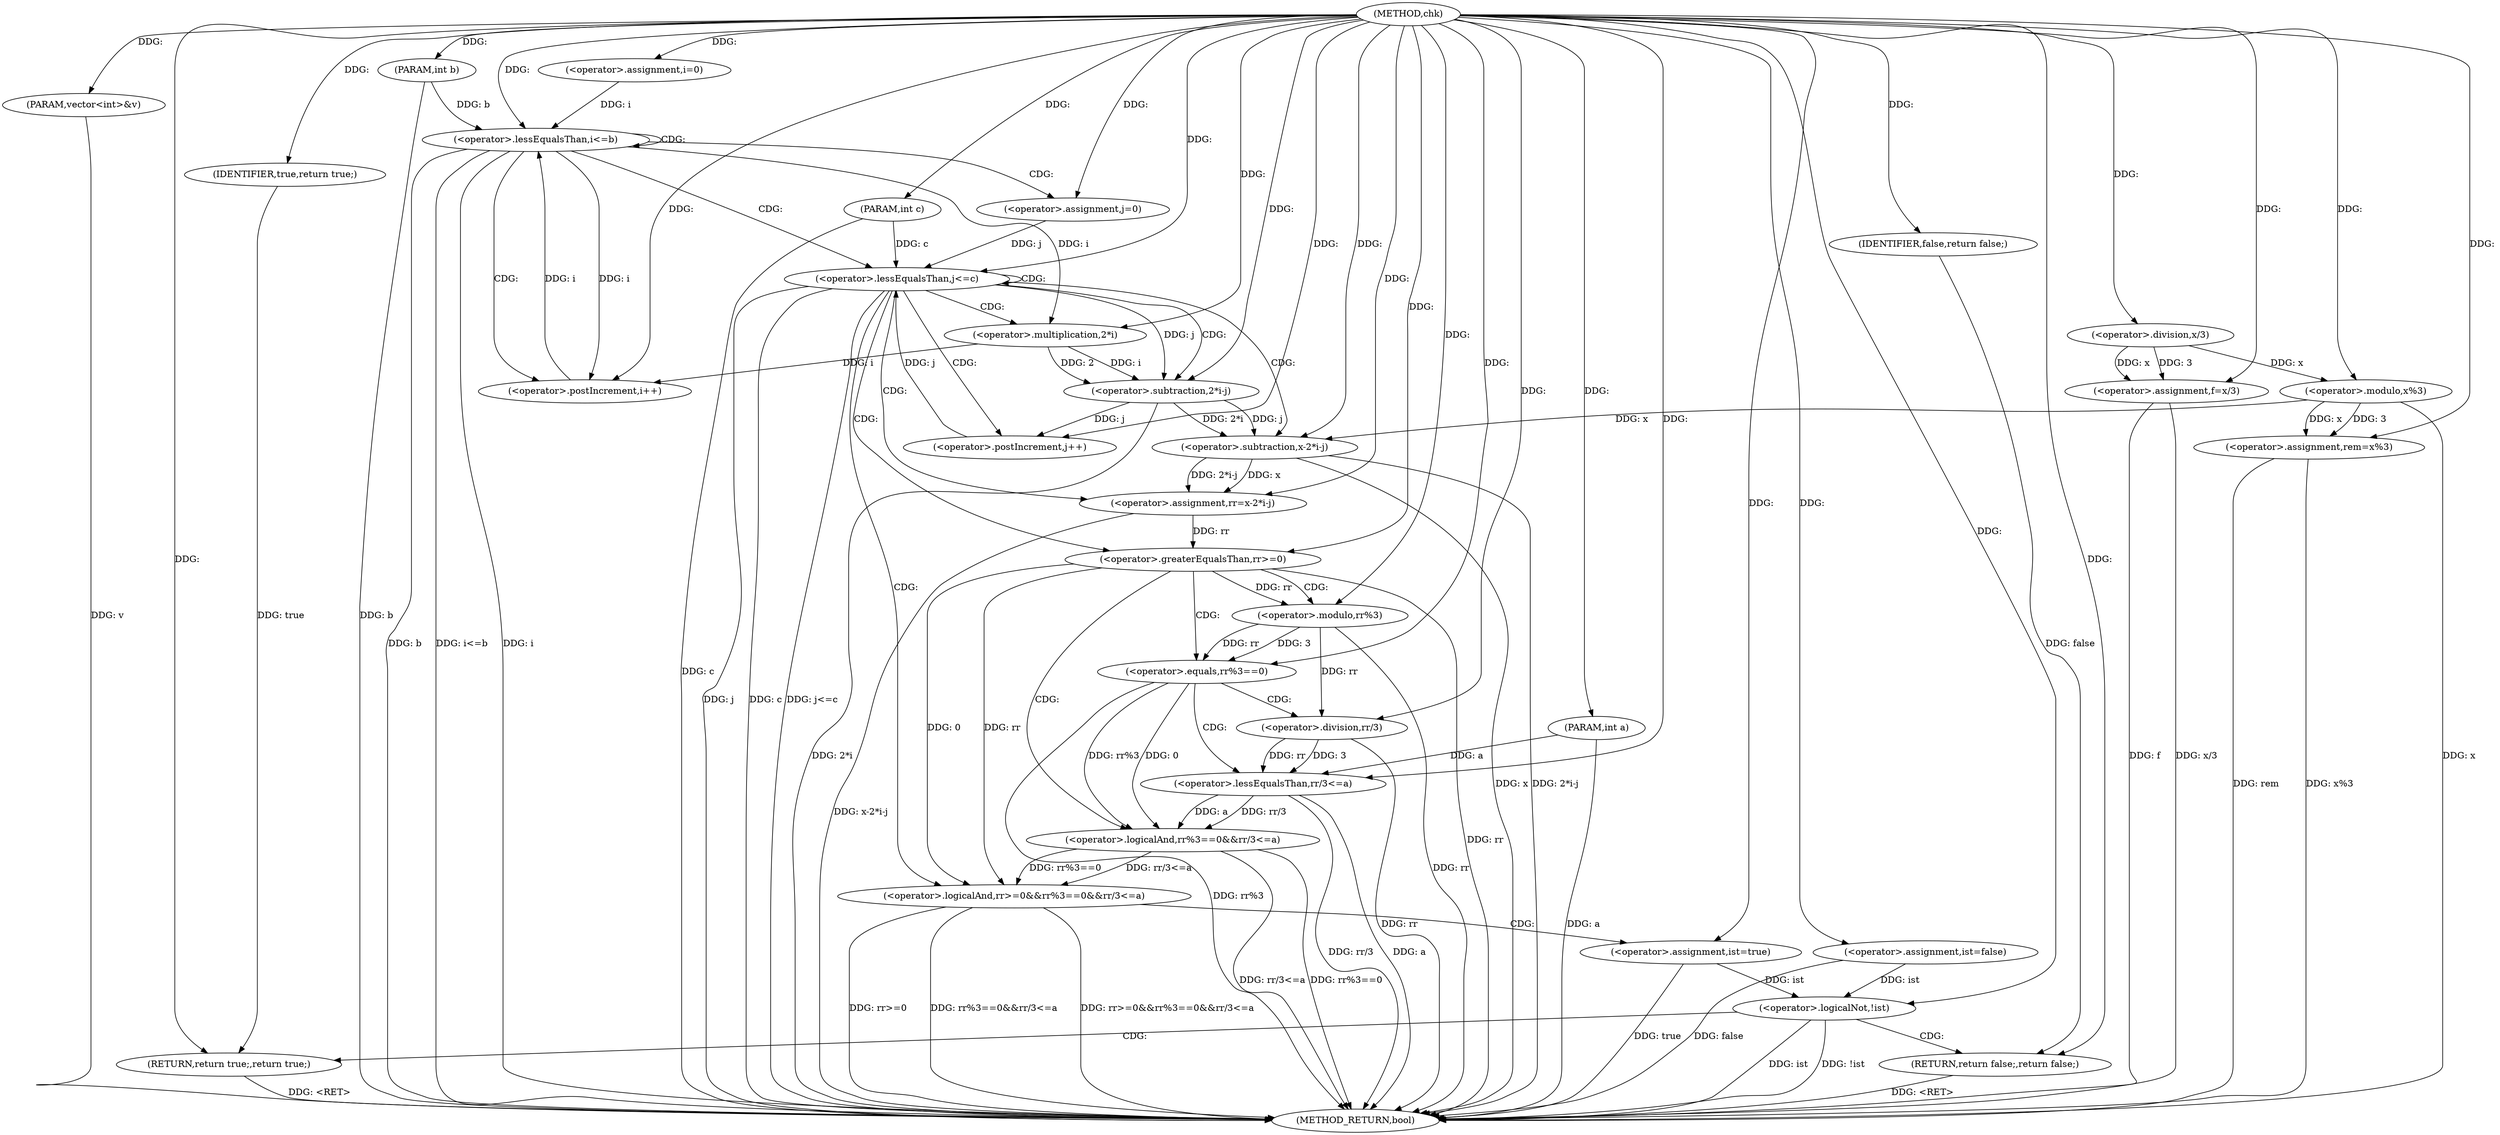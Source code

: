 digraph "chk" {  
"1000101" [label = "(METHOD,chk)" ]
"1000184" [label = "(METHOD_RETURN,bool)" ]
"1000102" [label = "(PARAM,vector<int>&v)" ]
"1000103" [label = "(PARAM,int a)" ]
"1000104" [label = "(PARAM,int b)" ]
"1000105" [label = "(PARAM,int c)" ]
"1000182" [label = "(RETURN,return true;,return true;)" ]
"1000110" [label = "(<operator>.assignment,f=x/3)" ]
"1000116" [label = "(<operator>.assignment,rem=x%3)" ]
"1000122" [label = "(<operator>.assignment,ist=false)" ]
"1000183" [label = "(IDENTIFIER,true,return true;)" ]
"1000127" [label = "(<operator>.assignment,i=0)" ]
"1000130" [label = "(<operator>.lessEqualsThan,i<=b)" ]
"1000133" [label = "(<operator>.postIncrement,i++)" ]
"1000178" [label = "(<operator>.logicalNot,!ist)" ]
"1000180" [label = "(RETURN,return false;,return false;)" ]
"1000112" [label = "(<operator>.division,x/3)" ]
"1000118" [label = "(<operator>.modulo,x%3)" ]
"1000181" [label = "(IDENTIFIER,false,return false;)" ]
"1000138" [label = "(<operator>.assignment,j=0)" ]
"1000141" [label = "(<operator>.lessEqualsThan,j<=c)" ]
"1000144" [label = "(<operator>.postIncrement,j++)" ]
"1000148" [label = "(<operator>.assignment,rr=x-2*i-j)" ]
"1000158" [label = "(<operator>.logicalAnd,rr>=0&&rr%3==0&&rr/3<=a)" ]
"1000150" [label = "(<operator>.subtraction,x-2*i-j)" ]
"1000174" [label = "(<operator>.assignment,ist=true)" ]
"1000152" [label = "(<operator>.subtraction,2*i-j)" ]
"1000159" [label = "(<operator>.greaterEqualsThan,rr>=0)" ]
"1000162" [label = "(<operator>.logicalAnd,rr%3==0&&rr/3<=a)" ]
"1000153" [label = "(<operator>.multiplication,2*i)" ]
"1000163" [label = "(<operator>.equals,rr%3==0)" ]
"1000168" [label = "(<operator>.lessEqualsThan,rr/3<=a)" ]
"1000164" [label = "(<operator>.modulo,rr%3)" ]
"1000169" [label = "(<operator>.division,rr/3)" ]
  "1000102" -> "1000184"  [ label = "DDG: v"] 
  "1000103" -> "1000184"  [ label = "DDG: a"] 
  "1000104" -> "1000184"  [ label = "DDG: b"] 
  "1000105" -> "1000184"  [ label = "DDG: c"] 
  "1000110" -> "1000184"  [ label = "DDG: f"] 
  "1000110" -> "1000184"  [ label = "DDG: x/3"] 
  "1000116" -> "1000184"  [ label = "DDG: rem"] 
  "1000118" -> "1000184"  [ label = "DDG: x"] 
  "1000116" -> "1000184"  [ label = "DDG: x%3"] 
  "1000130" -> "1000184"  [ label = "DDG: i"] 
  "1000130" -> "1000184"  [ label = "DDG: b"] 
  "1000130" -> "1000184"  [ label = "DDG: i<=b"] 
  "1000178" -> "1000184"  [ label = "DDG: ist"] 
  "1000178" -> "1000184"  [ label = "DDG: !ist"] 
  "1000141" -> "1000184"  [ label = "DDG: j"] 
  "1000141" -> "1000184"  [ label = "DDG: c"] 
  "1000141" -> "1000184"  [ label = "DDG: j<=c"] 
  "1000150" -> "1000184"  [ label = "DDG: x"] 
  "1000152" -> "1000184"  [ label = "DDG: 2*i"] 
  "1000150" -> "1000184"  [ label = "DDG: 2*i-j"] 
  "1000148" -> "1000184"  [ label = "DDG: x-2*i-j"] 
  "1000159" -> "1000184"  [ label = "DDG: rr"] 
  "1000158" -> "1000184"  [ label = "DDG: rr>=0"] 
  "1000164" -> "1000184"  [ label = "DDG: rr"] 
  "1000163" -> "1000184"  [ label = "DDG: rr%3"] 
  "1000162" -> "1000184"  [ label = "DDG: rr%3==0"] 
  "1000169" -> "1000184"  [ label = "DDG: rr"] 
  "1000168" -> "1000184"  [ label = "DDG: rr/3"] 
  "1000168" -> "1000184"  [ label = "DDG: a"] 
  "1000162" -> "1000184"  [ label = "DDG: rr/3<=a"] 
  "1000158" -> "1000184"  [ label = "DDG: rr%3==0&&rr/3<=a"] 
  "1000158" -> "1000184"  [ label = "DDG: rr>=0&&rr%3==0&&rr/3<=a"] 
  "1000182" -> "1000184"  [ label = "DDG: <RET>"] 
  "1000180" -> "1000184"  [ label = "DDG: <RET>"] 
  "1000122" -> "1000184"  [ label = "DDG: false"] 
  "1000174" -> "1000184"  [ label = "DDG: true"] 
  "1000101" -> "1000102"  [ label = "DDG: "] 
  "1000101" -> "1000103"  [ label = "DDG: "] 
  "1000101" -> "1000104"  [ label = "DDG: "] 
  "1000101" -> "1000105"  [ label = "DDG: "] 
  "1000183" -> "1000182"  [ label = "DDG: true"] 
  "1000101" -> "1000182"  [ label = "DDG: "] 
  "1000112" -> "1000110"  [ label = "DDG: x"] 
  "1000112" -> "1000110"  [ label = "DDG: 3"] 
  "1000118" -> "1000116"  [ label = "DDG: 3"] 
  "1000118" -> "1000116"  [ label = "DDG: x"] 
  "1000101" -> "1000122"  [ label = "DDG: "] 
  "1000101" -> "1000183"  [ label = "DDG: "] 
  "1000101" -> "1000110"  [ label = "DDG: "] 
  "1000101" -> "1000116"  [ label = "DDG: "] 
  "1000101" -> "1000127"  [ label = "DDG: "] 
  "1000181" -> "1000180"  [ label = "DDG: false"] 
  "1000101" -> "1000180"  [ label = "DDG: "] 
  "1000101" -> "1000112"  [ label = "DDG: "] 
  "1000112" -> "1000118"  [ label = "DDG: x"] 
  "1000101" -> "1000118"  [ label = "DDG: "] 
  "1000127" -> "1000130"  [ label = "DDG: i"] 
  "1000133" -> "1000130"  [ label = "DDG: i"] 
  "1000101" -> "1000130"  [ label = "DDG: "] 
  "1000104" -> "1000130"  [ label = "DDG: b"] 
  "1000130" -> "1000133"  [ label = "DDG: i"] 
  "1000153" -> "1000133"  [ label = "DDG: i"] 
  "1000101" -> "1000133"  [ label = "DDG: "] 
  "1000122" -> "1000178"  [ label = "DDG: ist"] 
  "1000174" -> "1000178"  [ label = "DDG: ist"] 
  "1000101" -> "1000178"  [ label = "DDG: "] 
  "1000101" -> "1000181"  [ label = "DDG: "] 
  "1000101" -> "1000138"  [ label = "DDG: "] 
  "1000138" -> "1000141"  [ label = "DDG: j"] 
  "1000144" -> "1000141"  [ label = "DDG: j"] 
  "1000101" -> "1000141"  [ label = "DDG: "] 
  "1000105" -> "1000141"  [ label = "DDG: c"] 
  "1000152" -> "1000144"  [ label = "DDG: j"] 
  "1000101" -> "1000144"  [ label = "DDG: "] 
  "1000150" -> "1000148"  [ label = "DDG: x"] 
  "1000150" -> "1000148"  [ label = "DDG: 2*i-j"] 
  "1000101" -> "1000148"  [ label = "DDG: "] 
  "1000118" -> "1000150"  [ label = "DDG: x"] 
  "1000101" -> "1000150"  [ label = "DDG: "] 
  "1000152" -> "1000150"  [ label = "DDG: j"] 
  "1000152" -> "1000150"  [ label = "DDG: 2*i"] 
  "1000159" -> "1000158"  [ label = "DDG: 0"] 
  "1000159" -> "1000158"  [ label = "DDG: rr"] 
  "1000162" -> "1000158"  [ label = "DDG: rr%3==0"] 
  "1000162" -> "1000158"  [ label = "DDG: rr/3<=a"] 
  "1000101" -> "1000174"  [ label = "DDG: "] 
  "1000153" -> "1000152"  [ label = "DDG: i"] 
  "1000153" -> "1000152"  [ label = "DDG: 2"] 
  "1000141" -> "1000152"  [ label = "DDG: j"] 
  "1000101" -> "1000152"  [ label = "DDG: "] 
  "1000148" -> "1000159"  [ label = "DDG: rr"] 
  "1000101" -> "1000159"  [ label = "DDG: "] 
  "1000163" -> "1000162"  [ label = "DDG: rr%3"] 
  "1000163" -> "1000162"  [ label = "DDG: 0"] 
  "1000168" -> "1000162"  [ label = "DDG: a"] 
  "1000168" -> "1000162"  [ label = "DDG: rr/3"] 
  "1000101" -> "1000153"  [ label = "DDG: "] 
  "1000130" -> "1000153"  [ label = "DDG: i"] 
  "1000164" -> "1000163"  [ label = "DDG: rr"] 
  "1000164" -> "1000163"  [ label = "DDG: 3"] 
  "1000101" -> "1000163"  [ label = "DDG: "] 
  "1000169" -> "1000168"  [ label = "DDG: rr"] 
  "1000169" -> "1000168"  [ label = "DDG: 3"] 
  "1000103" -> "1000168"  [ label = "DDG: a"] 
  "1000101" -> "1000168"  [ label = "DDG: "] 
  "1000159" -> "1000164"  [ label = "DDG: rr"] 
  "1000101" -> "1000164"  [ label = "DDG: "] 
  "1000164" -> "1000169"  [ label = "DDG: rr"] 
  "1000101" -> "1000169"  [ label = "DDG: "] 
  "1000130" -> "1000141"  [ label = "CDG: "] 
  "1000130" -> "1000130"  [ label = "CDG: "] 
  "1000130" -> "1000133"  [ label = "CDG: "] 
  "1000130" -> "1000138"  [ label = "CDG: "] 
  "1000178" -> "1000182"  [ label = "CDG: "] 
  "1000178" -> "1000180"  [ label = "CDG: "] 
  "1000141" -> "1000153"  [ label = "CDG: "] 
  "1000141" -> "1000159"  [ label = "CDG: "] 
  "1000141" -> "1000158"  [ label = "CDG: "] 
  "1000141" -> "1000141"  [ label = "CDG: "] 
  "1000141" -> "1000152"  [ label = "CDG: "] 
  "1000141" -> "1000150"  [ label = "CDG: "] 
  "1000141" -> "1000148"  [ label = "CDG: "] 
  "1000141" -> "1000144"  [ label = "CDG: "] 
  "1000158" -> "1000174"  [ label = "CDG: "] 
  "1000159" -> "1000163"  [ label = "CDG: "] 
  "1000159" -> "1000164"  [ label = "CDG: "] 
  "1000159" -> "1000162"  [ label = "CDG: "] 
  "1000163" -> "1000168"  [ label = "CDG: "] 
  "1000163" -> "1000169"  [ label = "CDG: "] 
}
